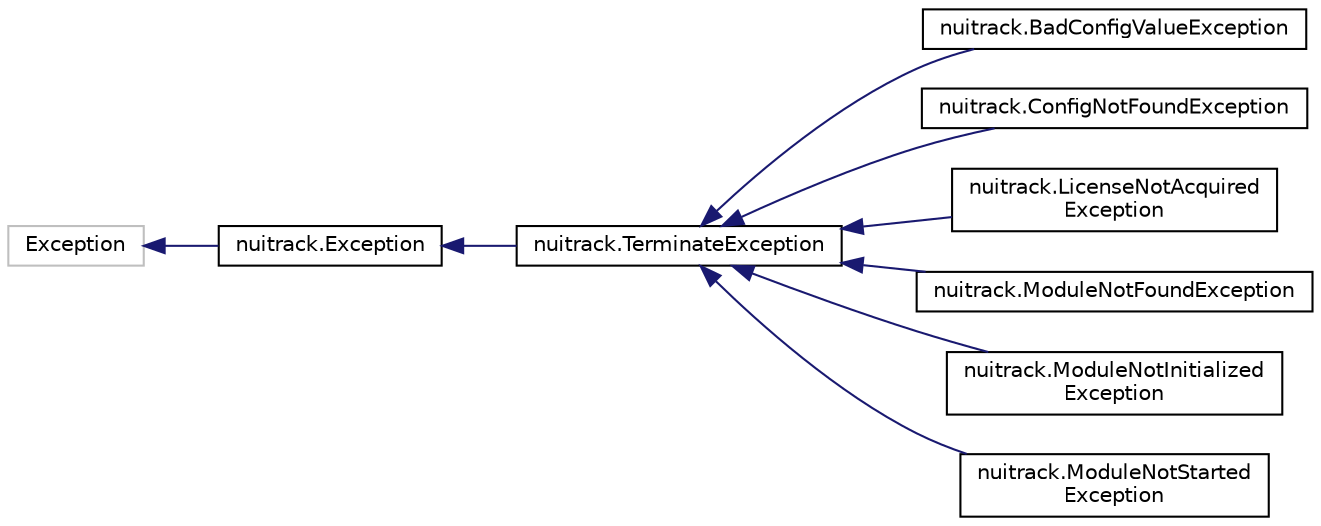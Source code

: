 digraph "Graphical Class Hierarchy"
{
  edge [fontname="Helvetica",fontsize="10",labelfontname="Helvetica",labelfontsize="10"];
  node [fontname="Helvetica",fontsize="10",shape=record];
  rankdir="LR";
  Node1 [label="Exception",height=0.2,width=0.4,color="grey75", fillcolor="white", style="filled"];
  Node1 -> Node2 [dir="back",color="midnightblue",fontsize="10",style="solid",fontname="Helvetica"];
  Node2 [label="nuitrack.Exception",height=0.2,width=0.4,color="black", fillcolor="white", style="filled",URL="$classnuitrack_1_1Exception.html"];
  Node2 -> Node3 [dir="back",color="midnightblue",fontsize="10",style="solid",fontname="Helvetica"];
  Node3 [label="nuitrack.TerminateException",height=0.2,width=0.4,color="black", fillcolor="white", style="filled",URL="$classnuitrack_1_1TerminateException.html"];
  Node3 -> Node4 [dir="back",color="midnightblue",fontsize="10",style="solid",fontname="Helvetica"];
  Node4 [label="nuitrack.BadConfigValueException",height=0.2,width=0.4,color="black", fillcolor="white", style="filled",URL="$classnuitrack_1_1BadConfigValueException.html"];
  Node3 -> Node5 [dir="back",color="midnightblue",fontsize="10",style="solid",fontname="Helvetica"];
  Node5 [label="nuitrack.ConfigNotFoundException",height=0.2,width=0.4,color="black", fillcolor="white", style="filled",URL="$classnuitrack_1_1ConfigNotFoundException.html"];
  Node3 -> Node6 [dir="back",color="midnightblue",fontsize="10",style="solid",fontname="Helvetica"];
  Node6 [label="nuitrack.LicenseNotAcquired\lException",height=0.2,width=0.4,color="black", fillcolor="white", style="filled",URL="$classnuitrack_1_1LicenseNotAcquiredException.html"];
  Node3 -> Node7 [dir="back",color="midnightblue",fontsize="10",style="solid",fontname="Helvetica"];
  Node7 [label="nuitrack.ModuleNotFoundException",height=0.2,width=0.4,color="black", fillcolor="white", style="filled",URL="$classnuitrack_1_1ModuleNotFoundException.html"];
  Node3 -> Node8 [dir="back",color="midnightblue",fontsize="10",style="solid",fontname="Helvetica"];
  Node8 [label="nuitrack.ModuleNotInitialized\lException",height=0.2,width=0.4,color="black", fillcolor="white", style="filled",URL="$classnuitrack_1_1ModuleNotInitializedException.html"];
  Node3 -> Node9 [dir="back",color="midnightblue",fontsize="10",style="solid",fontname="Helvetica"];
  Node9 [label="nuitrack.ModuleNotStarted\lException",height=0.2,width=0.4,color="black", fillcolor="white", style="filled",URL="$classnuitrack_1_1ModuleNotStartedException.html"];
}
